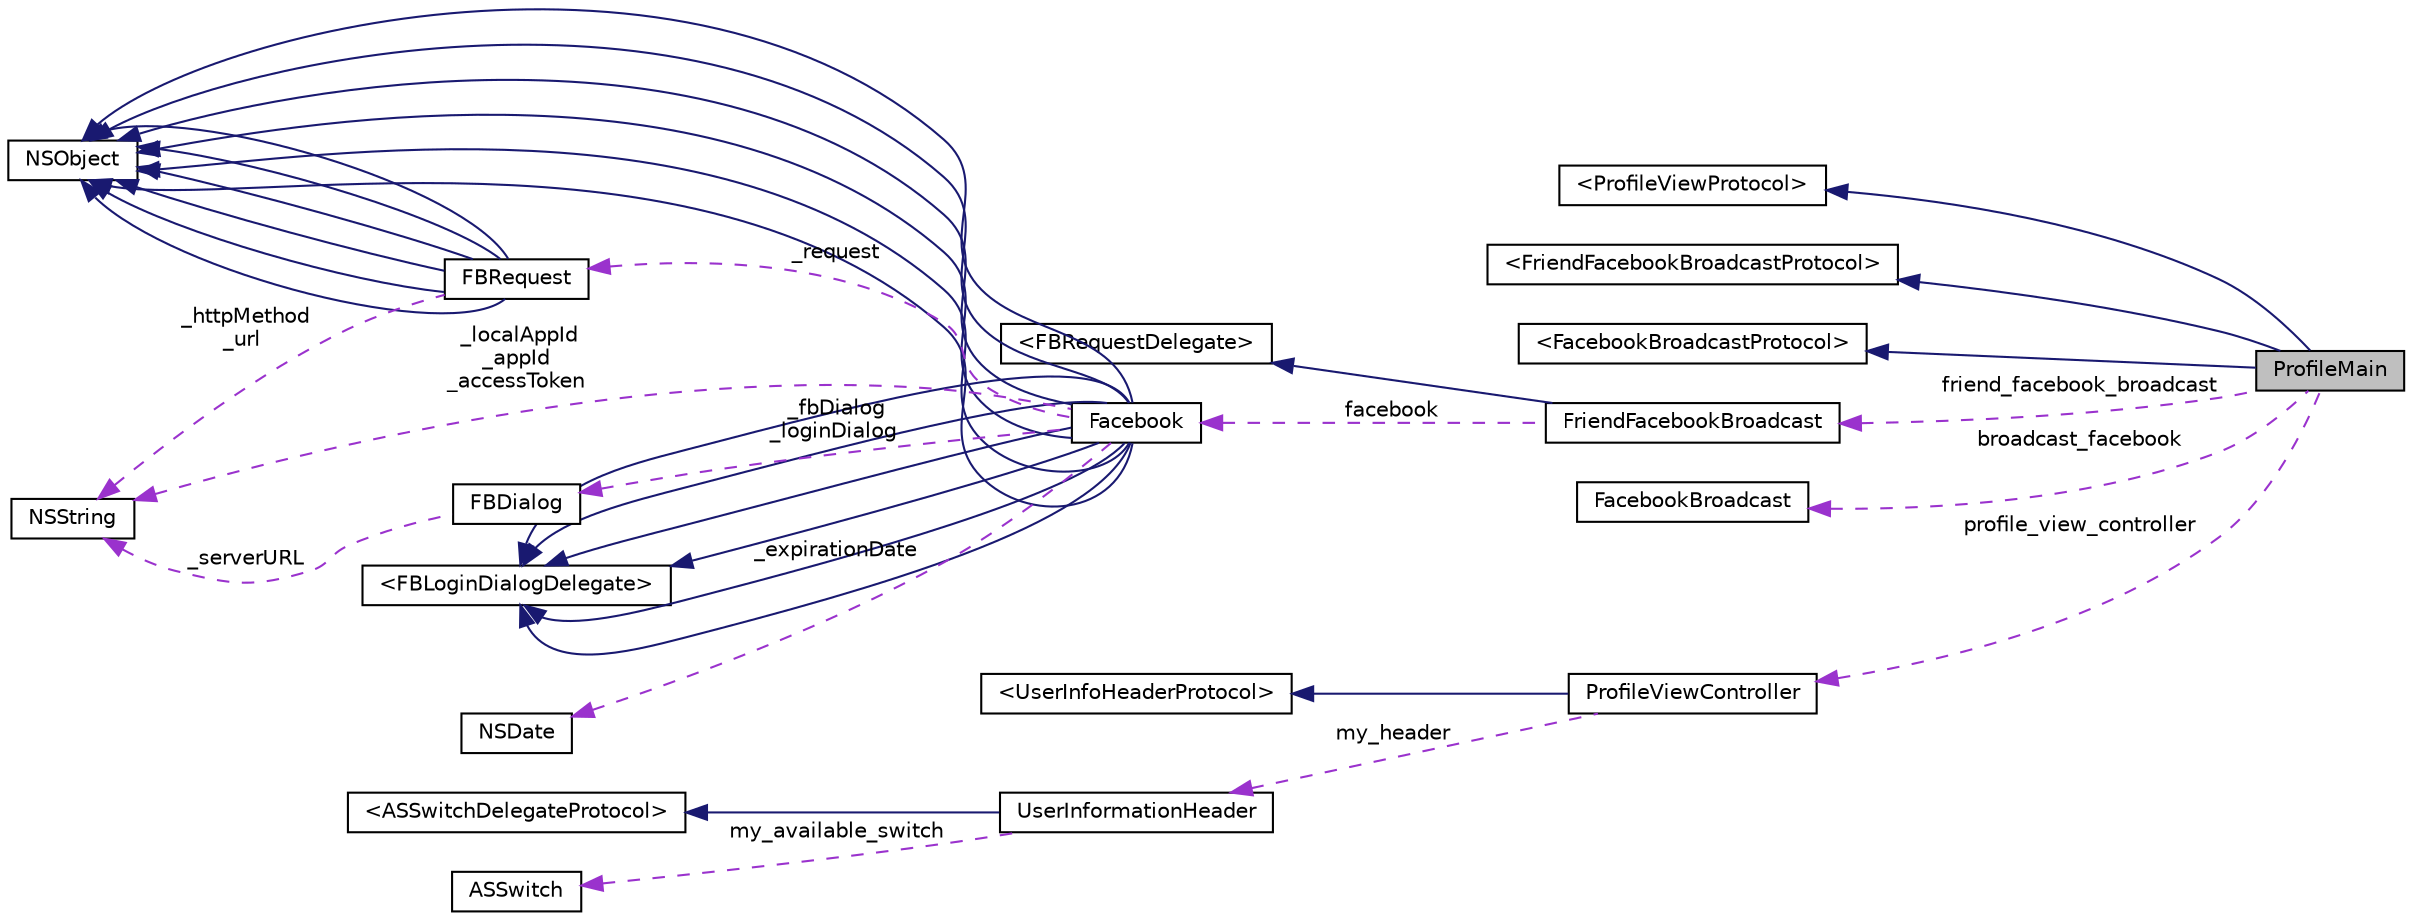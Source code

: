 digraph G
{
  edge [fontname="Helvetica",fontsize="10",labelfontname="Helvetica",labelfontsize="10"];
  node [fontname="Helvetica",fontsize="10",shape=record];
  rankdir="LR";
  Node1 [label="ProfileMain",height=0.2,width=0.4,color="black", fillcolor="grey75", style="filled" fontcolor="black"];
  Node2 -> Node1 [dir="back",color="midnightblue",fontsize="10",style="solid",fontname="Helvetica"];
  Node2 [label="\<ProfileViewProtocol\>",height=0.2,width=0.4,color="black", fillcolor="white", style="filled",URL="$protocol_profile_view_protocol-p.html"];
  Node3 -> Node1 [dir="back",color="midnightblue",fontsize="10",style="solid",fontname="Helvetica"];
  Node3 [label="\<FriendFacebookBroadcastProtocol\>",height=0.2,width=0.4,color="black", fillcolor="white", style="filled",URL="$protocol_friend_facebook_broadcast_protocol-p.html"];
  Node4 -> Node1 [dir="back",color="midnightblue",fontsize="10",style="solid",fontname="Helvetica"];
  Node4 [label="\<FacebookBroadcastProtocol\>",height=0.2,width=0.4,color="black", fillcolor="white", style="filled",URL="$protocol_facebook_broadcast_protocol-p.html"];
  Node5 -> Node1 [dir="back",color="darkorchid3",fontsize="10",style="dashed",label=" friend_facebook_broadcast" ,fontname="Helvetica"];
  Node5 [label="FriendFacebookBroadcast",height=0.2,width=0.4,color="black", fillcolor="white", style="filled",URL="$interface_friend_facebook_broadcast.html"];
  Node6 -> Node5 [dir="back",color="midnightblue",fontsize="10",style="solid",fontname="Helvetica"];
  Node6 [label="\<FBRequestDelegate\>",height=0.2,width=0.4,color="black", fillcolor="white", style="filled",URL="$protocol_f_b_request_delegate-p.html"];
  Node7 -> Node5 [dir="back",color="darkorchid3",fontsize="10",style="dashed",label=" facebook" ,fontname="Helvetica"];
  Node7 [label="Facebook",height=0.2,width=0.4,color="black", fillcolor="white", style="filled",URL="$interface_facebook.html"];
  Node8 -> Node7 [dir="back",color="midnightblue",fontsize="10",style="solid",fontname="Helvetica"];
  Node8 [label="NSObject",height=0.2,width=0.4,color="black", fillcolor="white", style="filled",URL="$class_n_s_object.html"];
  Node9 -> Node7 [dir="back",color="midnightblue",fontsize="10",style="solid",fontname="Helvetica"];
  Node9 [label="\<FBLoginDialogDelegate\>",height=0.2,width=0.4,color="black", fillcolor="white", style="filled",URL="$protocol_f_b_login_dialog_delegate-p.html"];
  Node8 -> Node7 [dir="back",color="midnightblue",fontsize="10",style="solid",fontname="Helvetica"];
  Node9 -> Node7 [dir="back",color="midnightblue",fontsize="10",style="solid",fontname="Helvetica"];
  Node8 -> Node7 [dir="back",color="midnightblue",fontsize="10",style="solid",fontname="Helvetica"];
  Node9 -> Node7 [dir="back",color="midnightblue",fontsize="10",style="solid",fontname="Helvetica"];
  Node8 -> Node7 [dir="back",color="midnightblue",fontsize="10",style="solid",fontname="Helvetica"];
  Node9 -> Node7 [dir="back",color="midnightblue",fontsize="10",style="solid",fontname="Helvetica"];
  Node8 -> Node7 [dir="back",color="midnightblue",fontsize="10",style="solid",fontname="Helvetica"];
  Node9 -> Node7 [dir="back",color="midnightblue",fontsize="10",style="solid",fontname="Helvetica"];
  Node8 -> Node7 [dir="back",color="midnightblue",fontsize="10",style="solid",fontname="Helvetica"];
  Node9 -> Node7 [dir="back",color="midnightblue",fontsize="10",style="solid",fontname="Helvetica"];
  Node10 -> Node7 [dir="back",color="darkorchid3",fontsize="10",style="dashed",label=" _fbDialog\n_loginDialog" ,fontname="Helvetica"];
  Node10 [label="FBDialog",height=0.2,width=0.4,color="black", fillcolor="white", style="filled",URL="$interface_f_b_dialog.html"];
  Node11 -> Node10 [dir="back",color="darkorchid3",fontsize="10",style="dashed",label=" _serverURL" ,fontname="Helvetica"];
  Node11 [label="NSString",height=0.2,width=0.4,color="black", fillcolor="white", style="filled",URL="$class_n_s_string.html"];
  Node12 -> Node7 [dir="back",color="darkorchid3",fontsize="10",style="dashed",label=" _expirationDate" ,fontname="Helvetica"];
  Node12 [label="NSDate",height=0.2,width=0.4,color="black", fillcolor="white", style="filled",URL="$class_n_s_date.html"];
  Node13 -> Node7 [dir="back",color="darkorchid3",fontsize="10",style="dashed",label=" _request" ,fontname="Helvetica"];
  Node13 [label="FBRequest",height=0.2,width=0.4,color="black", fillcolor="white", style="filled",URL="$interface_f_b_request.html"];
  Node8 -> Node13 [dir="back",color="midnightblue",fontsize="10",style="solid",fontname="Helvetica"];
  Node8 -> Node13 [dir="back",color="midnightblue",fontsize="10",style="solid",fontname="Helvetica"];
  Node8 -> Node13 [dir="back",color="midnightblue",fontsize="10",style="solid",fontname="Helvetica"];
  Node8 -> Node13 [dir="back",color="midnightblue",fontsize="10",style="solid",fontname="Helvetica"];
  Node8 -> Node13 [dir="back",color="midnightblue",fontsize="10",style="solid",fontname="Helvetica"];
  Node8 -> Node13 [dir="back",color="midnightblue",fontsize="10",style="solid",fontname="Helvetica"];
  Node11 -> Node13 [dir="back",color="darkorchid3",fontsize="10",style="dashed",label=" _httpMethod\n_url" ,fontname="Helvetica"];
  Node11 -> Node7 [dir="back",color="darkorchid3",fontsize="10",style="dashed",label=" _localAppId\n_appId\n_accessToken" ,fontname="Helvetica"];
  Node14 -> Node1 [dir="back",color="darkorchid3",fontsize="10",style="dashed",label=" broadcast_facebook" ,fontname="Helvetica"];
  Node14 [label="FacebookBroadcast",height=0.2,width=0.4,color="black", fillcolor="white", style="filled",URL="$interface_facebook_broadcast.html"];
  Node15 -> Node1 [dir="back",color="darkorchid3",fontsize="10",style="dashed",label=" profile_view_controller" ,fontname="Helvetica"];
  Node15 [label="ProfileViewController",height=0.2,width=0.4,color="black", fillcolor="white", style="filled",URL="$interface_profile_view_controller.html"];
  Node16 -> Node15 [dir="back",color="midnightblue",fontsize="10",style="solid",fontname="Helvetica"];
  Node16 [label="\<UserInfoHeaderProtocol\>",height=0.2,width=0.4,color="black", fillcolor="white", style="filled",URL="$protocol_user_info_header_protocol-p.html"];
  Node17 -> Node15 [dir="back",color="darkorchid3",fontsize="10",style="dashed",label=" my_header" ,fontname="Helvetica"];
  Node17 [label="UserInformationHeader",height=0.2,width=0.4,color="black", fillcolor="white", style="filled",URL="$interface_user_information_header.html"];
  Node18 -> Node17 [dir="back",color="midnightblue",fontsize="10",style="solid",fontname="Helvetica"];
  Node18 [label="\<ASSwitchDelegateProtocol\>",height=0.2,width=0.4,color="black", fillcolor="white", style="filled",URL="$protocol_a_s_switch_delegate_protocol-p.html"];
  Node19 -> Node17 [dir="back",color="darkorchid3",fontsize="10",style="dashed",label=" my_available_switch" ,fontname="Helvetica"];
  Node19 [label="ASSwitch",height=0.2,width=0.4,color="black", fillcolor="white", style="filled",URL="$interface_a_s_switch.html"];
}
